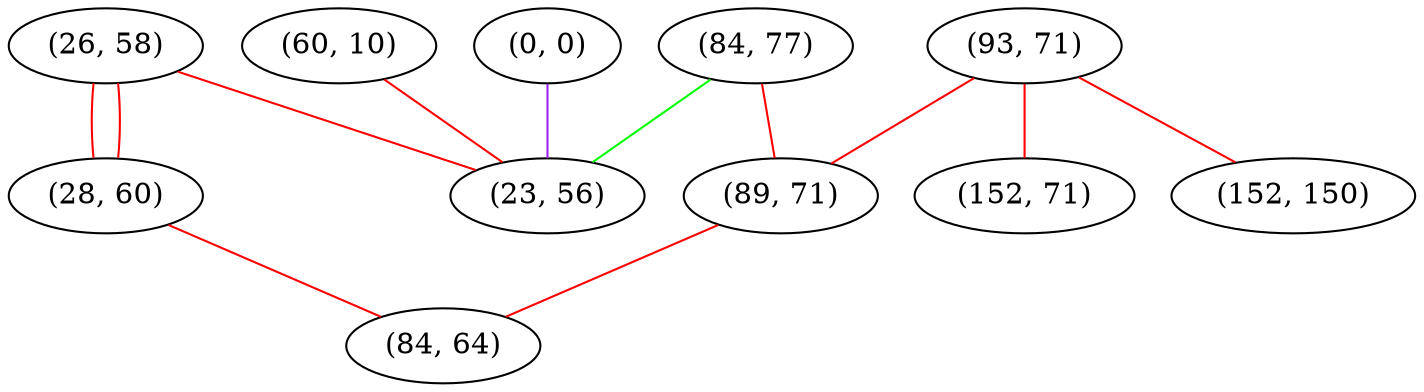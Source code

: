 graph "" {
"(84, 77)";
"(93, 71)";
"(152, 71)";
"(26, 58)";
"(60, 10)";
"(28, 60)";
"(89, 71)";
"(0, 0)";
"(152, 150)";
"(84, 64)";
"(23, 56)";
"(84, 77)" -- "(23, 56)"  [color=green, key=0, weight=2];
"(84, 77)" -- "(89, 71)"  [color=red, key=0, weight=1];
"(93, 71)" -- "(152, 150)"  [color=red, key=0, weight=1];
"(93, 71)" -- "(152, 71)"  [color=red, key=0, weight=1];
"(93, 71)" -- "(89, 71)"  [color=red, key=0, weight=1];
"(26, 58)" -- "(28, 60)"  [color=red, key=0, weight=1];
"(26, 58)" -- "(28, 60)"  [color=red, key=1, weight=1];
"(26, 58)" -- "(23, 56)"  [color=red, key=0, weight=1];
"(60, 10)" -- "(23, 56)"  [color=red, key=0, weight=1];
"(28, 60)" -- "(84, 64)"  [color=red, key=0, weight=1];
"(89, 71)" -- "(84, 64)"  [color=red, key=0, weight=1];
"(0, 0)" -- "(23, 56)"  [color=purple, key=0, weight=4];
}
